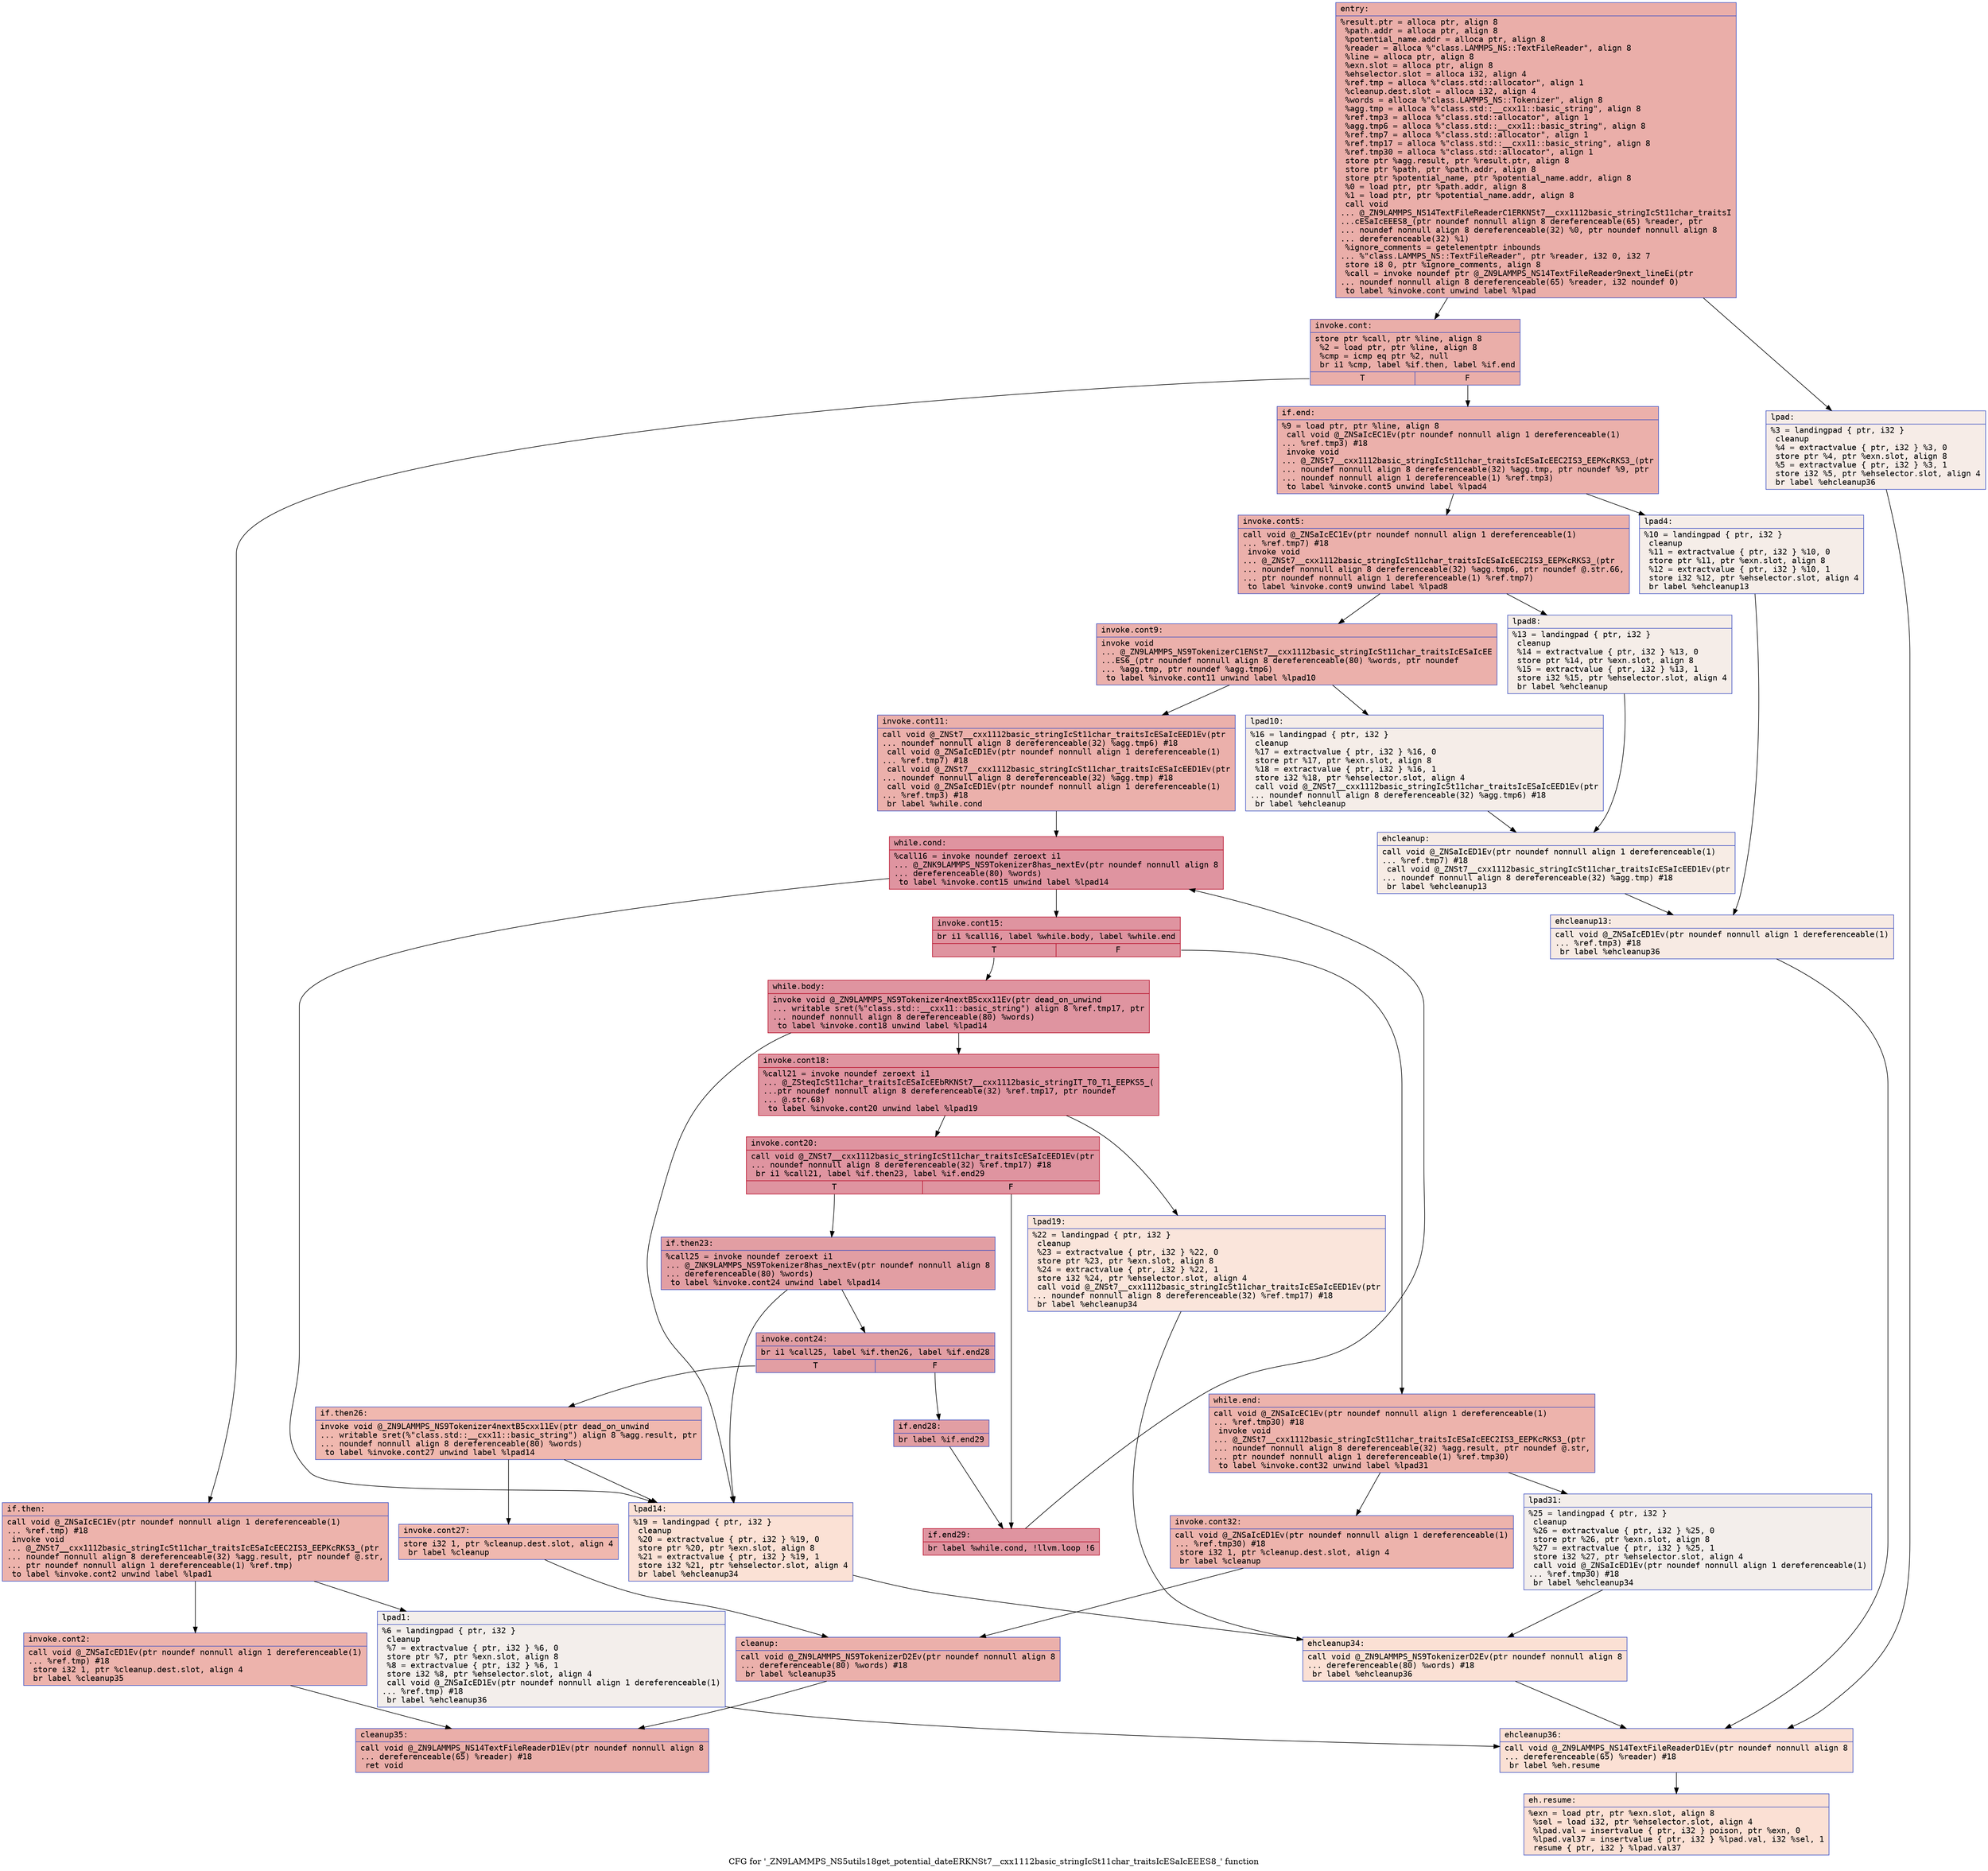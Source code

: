 digraph "CFG for '_ZN9LAMMPS_NS5utils18get_potential_dateERKNSt7__cxx1112basic_stringIcSt11char_traitsIcESaIcEEES8_' function" {
	label="CFG for '_ZN9LAMMPS_NS5utils18get_potential_dateERKNSt7__cxx1112basic_stringIcSt11char_traitsIcESaIcEEES8_' function";

	Node0x55841672bdb0 [shape=record,color="#3d50c3ff", style=filled, fillcolor="#d0473d70" fontname="Courier",label="{entry:\l|  %result.ptr = alloca ptr, align 8\l  %path.addr = alloca ptr, align 8\l  %potential_name.addr = alloca ptr, align 8\l  %reader = alloca %\"class.LAMMPS_NS::TextFileReader\", align 8\l  %line = alloca ptr, align 8\l  %exn.slot = alloca ptr, align 8\l  %ehselector.slot = alloca i32, align 4\l  %ref.tmp = alloca %\"class.std::allocator\", align 1\l  %cleanup.dest.slot = alloca i32, align 4\l  %words = alloca %\"class.LAMMPS_NS::Tokenizer\", align 8\l  %agg.tmp = alloca %\"class.std::__cxx11::basic_string\", align 8\l  %ref.tmp3 = alloca %\"class.std::allocator\", align 1\l  %agg.tmp6 = alloca %\"class.std::__cxx11::basic_string\", align 8\l  %ref.tmp7 = alloca %\"class.std::allocator\", align 1\l  %ref.tmp17 = alloca %\"class.std::__cxx11::basic_string\", align 8\l  %ref.tmp30 = alloca %\"class.std::allocator\", align 1\l  store ptr %agg.result, ptr %result.ptr, align 8\l  store ptr %path, ptr %path.addr, align 8\l  store ptr %potential_name, ptr %potential_name.addr, align 8\l  %0 = load ptr, ptr %path.addr, align 8\l  %1 = load ptr, ptr %potential_name.addr, align 8\l  call void\l... @_ZN9LAMMPS_NS14TextFileReaderC1ERKNSt7__cxx1112basic_stringIcSt11char_traitsI\l...cESaIcEEES8_(ptr noundef nonnull align 8 dereferenceable(65) %reader, ptr\l... noundef nonnull align 8 dereferenceable(32) %0, ptr noundef nonnull align 8\l... dereferenceable(32) %1)\l  %ignore_comments = getelementptr inbounds\l... %\"class.LAMMPS_NS::TextFileReader\", ptr %reader, i32 0, i32 7\l  store i8 0, ptr %ignore_comments, align 8\l  %call = invoke noundef ptr @_ZN9LAMMPS_NS14TextFileReader9next_lineEi(ptr\l... noundef nonnull align 8 dereferenceable(65) %reader, i32 noundef 0)\l          to label %invoke.cont unwind label %lpad\l}"];
	Node0x55841672bdb0 -> Node0x55841672d0a0[tooltip="entry -> invoke.cont\nProbability 100.00%" ];
	Node0x55841672bdb0 -> Node0x55841672d0f0[tooltip="entry -> lpad\nProbability 0.00%" ];
	Node0x55841672d0a0 [shape=record,color="#3d50c3ff", style=filled, fillcolor="#d0473d70" fontname="Courier",label="{invoke.cont:\l|  store ptr %call, ptr %line, align 8\l  %2 = load ptr, ptr %line, align 8\l  %cmp = icmp eq ptr %2, null\l  br i1 %cmp, label %if.then, label %if.end\l|{<s0>T|<s1>F}}"];
	Node0x55841672d0a0:s0 -> Node0x55841672c400[tooltip="invoke.cont -> if.then\nProbability 37.50%" ];
	Node0x55841672d0a0:s1 -> Node0x55841672c470[tooltip="invoke.cont -> if.end\nProbability 62.50%" ];
	Node0x55841672c400 [shape=record,color="#3d50c3ff", style=filled, fillcolor="#d6524470" fontname="Courier",label="{if.then:\l|  call void @_ZNSaIcEC1Ev(ptr noundef nonnull align 1 dereferenceable(1)\l... %ref.tmp) #18\l  invoke void\l... @_ZNSt7__cxx1112basic_stringIcSt11char_traitsIcESaIcEEC2IS3_EEPKcRKS3_(ptr\l... noundef nonnull align 8 dereferenceable(32) %agg.result, ptr noundef @.str,\l... ptr noundef nonnull align 1 dereferenceable(1) %ref.tmp)\l          to label %invoke.cont2 unwind label %lpad1\l}"];
	Node0x55841672c400 -> Node0x55841672d980[tooltip="if.then -> invoke.cont2\nProbability 100.00%" ];
	Node0x55841672c400 -> Node0x55841672d9d0[tooltip="if.then -> lpad1\nProbability 0.00%" ];
	Node0x55841672d980 [shape=record,color="#3d50c3ff", style=filled, fillcolor="#d6524470" fontname="Courier",label="{invoke.cont2:\l|  call void @_ZNSaIcED1Ev(ptr noundef nonnull align 1 dereferenceable(1)\l... %ref.tmp) #18\l  store i32 1, ptr %cleanup.dest.slot, align 4\l  br label %cleanup35\l}"];
	Node0x55841672d980 -> Node0x55841672dd70[tooltip="invoke.cont2 -> cleanup35\nProbability 100.00%" ];
	Node0x55841672d0f0 [shape=record,color="#3d50c3ff", style=filled, fillcolor="#ead5c970" fontname="Courier",label="{lpad:\l|  %3 = landingpad \{ ptr, i32 \}\l          cleanup\l  %4 = extractvalue \{ ptr, i32 \} %3, 0\l  store ptr %4, ptr %exn.slot, align 8\l  %5 = extractvalue \{ ptr, i32 \} %3, 1\l  store i32 %5, ptr %ehselector.slot, align 4\l  br label %ehcleanup36\l}"];
	Node0x55841672d0f0 -> Node0x55841672e020[tooltip="lpad -> ehcleanup36\nProbability 100.00%" ];
	Node0x55841672d9d0 [shape=record,color="#3d50c3ff", style=filled, fillcolor="#e5d8d170" fontname="Courier",label="{lpad1:\l|  %6 = landingpad \{ ptr, i32 \}\l          cleanup\l  %7 = extractvalue \{ ptr, i32 \} %6, 0\l  store ptr %7, ptr %exn.slot, align 8\l  %8 = extractvalue \{ ptr, i32 \} %6, 1\l  store i32 %8, ptr %ehselector.slot, align 4\l  call void @_ZNSaIcED1Ev(ptr noundef nonnull align 1 dereferenceable(1)\l... %ref.tmp) #18\l  br label %ehcleanup36\l}"];
	Node0x55841672d9d0 -> Node0x55841672e020[tooltip="lpad1 -> ehcleanup36\nProbability 100.00%" ];
	Node0x55841672c470 [shape=record,color="#3d50c3ff", style=filled, fillcolor="#d24b4070" fontname="Courier",label="{if.end:\l|  %9 = load ptr, ptr %line, align 8\l  call void @_ZNSaIcEC1Ev(ptr noundef nonnull align 1 dereferenceable(1)\l... %ref.tmp3) #18\l  invoke void\l... @_ZNSt7__cxx1112basic_stringIcSt11char_traitsIcESaIcEEC2IS3_EEPKcRKS3_(ptr\l... noundef nonnull align 8 dereferenceable(32) %agg.tmp, ptr noundef %9, ptr\l... noundef nonnull align 1 dereferenceable(1) %ref.tmp3)\l          to label %invoke.cont5 unwind label %lpad4\l}"];
	Node0x55841672c470 -> Node0x55841672e710[tooltip="if.end -> invoke.cont5\nProbability 100.00%" ];
	Node0x55841672c470 -> Node0x55841672e760[tooltip="if.end -> lpad4\nProbability 0.00%" ];
	Node0x55841672e710 [shape=record,color="#3d50c3ff", style=filled, fillcolor="#d24b4070" fontname="Courier",label="{invoke.cont5:\l|  call void @_ZNSaIcEC1Ev(ptr noundef nonnull align 1 dereferenceable(1)\l... %ref.tmp7) #18\l  invoke void\l... @_ZNSt7__cxx1112basic_stringIcSt11char_traitsIcESaIcEEC2IS3_EEPKcRKS3_(ptr\l... noundef nonnull align 8 dereferenceable(32) %agg.tmp6, ptr noundef @.str.66,\l... ptr noundef nonnull align 1 dereferenceable(1) %ref.tmp7)\l          to label %invoke.cont9 unwind label %lpad8\l}"];
	Node0x55841672e710 -> Node0x55841672ea80[tooltip="invoke.cont5 -> invoke.cont9\nProbability 100.00%" ];
	Node0x55841672e710 -> Node0x55841672ead0[tooltip="invoke.cont5 -> lpad8\nProbability 0.00%" ];
	Node0x55841672ea80 [shape=record,color="#3d50c3ff", style=filled, fillcolor="#d24b4070" fontname="Courier",label="{invoke.cont9:\l|  invoke void\l... @_ZN9LAMMPS_NS9TokenizerC1ENSt7__cxx1112basic_stringIcSt11char_traitsIcESaIcEE\l...ES6_(ptr noundef nonnull align 8 dereferenceable(80) %words, ptr noundef\l... %agg.tmp, ptr noundef %agg.tmp6)\l          to label %invoke.cont11 unwind label %lpad10\l}"];
	Node0x55841672ea80 -> Node0x55841672ea30[tooltip="invoke.cont9 -> invoke.cont11\nProbability 100.00%" ];
	Node0x55841672ea80 -> Node0x55841672ed00[tooltip="invoke.cont9 -> lpad10\nProbability 0.00%" ];
	Node0x55841672ea30 [shape=record,color="#3d50c3ff", style=filled, fillcolor="#d24b4070" fontname="Courier",label="{invoke.cont11:\l|  call void @_ZNSt7__cxx1112basic_stringIcSt11char_traitsIcESaIcEED1Ev(ptr\l... noundef nonnull align 8 dereferenceable(32) %agg.tmp6) #18\l  call void @_ZNSaIcED1Ev(ptr noundef nonnull align 1 dereferenceable(1)\l... %ref.tmp7) #18\l  call void @_ZNSt7__cxx1112basic_stringIcSt11char_traitsIcESaIcEED1Ev(ptr\l... noundef nonnull align 8 dereferenceable(32) %agg.tmp) #18\l  call void @_ZNSaIcED1Ev(ptr noundef nonnull align 1 dereferenceable(1)\l... %ref.tmp3) #18\l  br label %while.cond\l}"];
	Node0x55841672ea30 -> Node0x55841672f3f0[tooltip="invoke.cont11 -> while.cond\nProbability 100.00%" ];
	Node0x55841672f3f0 [shape=record,color="#b70d28ff", style=filled, fillcolor="#b70d2870" fontname="Courier",label="{while.cond:\l|  %call16 = invoke noundef zeroext i1\l... @_ZNK9LAMMPS_NS9Tokenizer8has_nextEv(ptr noundef nonnull align 8\l... dereferenceable(80) %words)\l          to label %invoke.cont15 unwind label %lpad14\l}"];
	Node0x55841672f3f0 -> Node0x55841672f4e0[tooltip="while.cond -> invoke.cont15\nProbability 100.00%" ];
	Node0x55841672f3f0 -> Node0x55841672f560[tooltip="while.cond -> lpad14\nProbability 0.00%" ];
	Node0x55841672f4e0 [shape=record,color="#b70d28ff", style=filled, fillcolor="#b70d2870" fontname="Courier",label="{invoke.cont15:\l|  br i1 %call16, label %while.body, label %while.end\l|{<s0>T|<s1>F}}"];
	Node0x55841672f4e0:s0 -> Node0x55841672f6d0[tooltip="invoke.cont15 -> while.body\nProbability 96.88%" ];
	Node0x55841672f4e0:s1 -> Node0x55841672f720[tooltip="invoke.cont15 -> while.end\nProbability 3.12%" ];
	Node0x55841672f6d0 [shape=record,color="#b70d28ff", style=filled, fillcolor="#b70d2870" fontname="Courier",label="{while.body:\l|  invoke void @_ZN9LAMMPS_NS9Tokenizer4nextB5cxx11Ev(ptr dead_on_unwind\l... writable sret(%\"class.std::__cxx11::basic_string\") align 8 %ref.tmp17, ptr\l... noundef nonnull align 8 dereferenceable(80) %words)\l          to label %invoke.cont18 unwind label %lpad14\l}"];
	Node0x55841672f6d0 -> Node0x55841672f8e0[tooltip="while.body -> invoke.cont18\nProbability 100.00%" ];
	Node0x55841672f6d0 -> Node0x55841672f560[tooltip="while.body -> lpad14\nProbability 0.00%" ];
	Node0x55841672f8e0 [shape=record,color="#b70d28ff", style=filled, fillcolor="#b70d2870" fontname="Courier",label="{invoke.cont18:\l|  %call21 = invoke noundef zeroext i1\l... @_ZSteqIcSt11char_traitsIcESaIcEEbRKNSt7__cxx1112basic_stringIT_T0_T1_EEPKS5_(\l...ptr noundef nonnull align 8 dereferenceable(32) %ref.tmp17, ptr noundef\l... @.str.68)\l          to label %invoke.cont20 unwind label %lpad19\l}"];
	Node0x55841672f8e0 -> Node0x558416730010[tooltip="invoke.cont18 -> invoke.cont20\nProbability 100.00%" ];
	Node0x55841672f8e0 -> Node0x5584167300c0[tooltip="invoke.cont18 -> lpad19\nProbability 0.00%" ];
	Node0x558416730010 [shape=record,color="#b70d28ff", style=filled, fillcolor="#b70d2870" fontname="Courier",label="{invoke.cont20:\l|  call void @_ZNSt7__cxx1112basic_stringIcSt11char_traitsIcESaIcEED1Ev(ptr\l... noundef nonnull align 8 dereferenceable(32) %ref.tmp17) #18\l  br i1 %call21, label %if.then23, label %if.end29\l|{<s0>T|<s1>F}}"];
	Node0x558416730010:s0 -> Node0x558416730340[tooltip="invoke.cont20 -> if.then23\nProbability 50.00%" ];
	Node0x558416730010:s1 -> Node0x5584167304d0[tooltip="invoke.cont20 -> if.end29\nProbability 50.00%" ];
	Node0x558416730340 [shape=record,color="#3d50c3ff", style=filled, fillcolor="#be242e70" fontname="Courier",label="{if.then23:\l|  %call25 = invoke noundef zeroext i1\l... @_ZNK9LAMMPS_NS9Tokenizer8has_nextEv(ptr noundef nonnull align 8\l... dereferenceable(80) %words)\l          to label %invoke.cont24 unwind label %lpad14\l}"];
	Node0x558416730340 -> Node0x55841672d5c0[tooltip="if.then23 -> invoke.cont24\nProbability 100.00%" ];
	Node0x558416730340 -> Node0x55841672f560[tooltip="if.then23 -> lpad14\nProbability 0.00%" ];
	Node0x55841672d5c0 [shape=record,color="#3d50c3ff", style=filled, fillcolor="#be242e70" fontname="Courier",label="{invoke.cont24:\l|  br i1 %call25, label %if.then26, label %if.end28\l|{<s0>T|<s1>F}}"];
	Node0x55841672d5c0:s0 -> Node0x55841672d6c0[tooltip="invoke.cont24 -> if.then26\nProbability 3.12%" ];
	Node0x55841672d5c0:s1 -> Node0x55841672d710[tooltip="invoke.cont24 -> if.end28\nProbability 96.88%" ];
	Node0x55841672d6c0 [shape=record,color="#3d50c3ff", style=filled, fillcolor="#dc5d4a70" fontname="Courier",label="{if.then26:\l|  invoke void @_ZN9LAMMPS_NS9Tokenizer4nextB5cxx11Ev(ptr dead_on_unwind\l... writable sret(%\"class.std::__cxx11::basic_string\") align 8 %agg.result, ptr\l... noundef nonnull align 8 dereferenceable(80) %words)\l          to label %invoke.cont27 unwind label %lpad14\l}"];
	Node0x55841672d6c0 -> Node0x55841672d790[tooltip="if.then26 -> invoke.cont27\nProbability 100.00%" ];
	Node0x55841672d6c0 -> Node0x55841672f560[tooltip="if.then26 -> lpad14\nProbability 0.00%" ];
	Node0x55841672d790 [shape=record,color="#3d50c3ff", style=filled, fillcolor="#dc5d4a70" fontname="Courier",label="{invoke.cont27:\l|  store i32 1, ptr %cleanup.dest.slot, align 4\l  br label %cleanup\l}"];
	Node0x55841672d790 -> Node0x558416730e90[tooltip="invoke.cont27 -> cleanup\nProbability 100.00%" ];
	Node0x55841672e760 [shape=record,color="#3d50c3ff", style=filled, fillcolor="#e8d6cc70" fontname="Courier",label="{lpad4:\l|  %10 = landingpad \{ ptr, i32 \}\l          cleanup\l  %11 = extractvalue \{ ptr, i32 \} %10, 0\l  store ptr %11, ptr %exn.slot, align 8\l  %12 = extractvalue \{ ptr, i32 \} %10, 1\l  store i32 %12, ptr %ehselector.slot, align 4\l  br label %ehcleanup13\l}"];
	Node0x55841672e760 -> Node0x5584167311b0[tooltip="lpad4 -> ehcleanup13\nProbability 100.00%" ];
	Node0x55841672ead0 [shape=record,color="#3d50c3ff", style=filled, fillcolor="#e8d6cc70" fontname="Courier",label="{lpad8:\l|  %13 = landingpad \{ ptr, i32 \}\l          cleanup\l  %14 = extractvalue \{ ptr, i32 \} %13, 0\l  store ptr %14, ptr %exn.slot, align 8\l  %15 = extractvalue \{ ptr, i32 \} %13, 1\l  store i32 %15, ptr %ehselector.slot, align 4\l  br label %ehcleanup\l}"];
	Node0x55841672ead0 -> Node0x558416731550[tooltip="lpad8 -> ehcleanup\nProbability 100.00%" ];
	Node0x55841672ed00 [shape=record,color="#3d50c3ff", style=filled, fillcolor="#e8d6cc70" fontname="Courier",label="{lpad10:\l|  %16 = landingpad \{ ptr, i32 \}\l          cleanup\l  %17 = extractvalue \{ ptr, i32 \} %16, 0\l  store ptr %17, ptr %exn.slot, align 8\l  %18 = extractvalue \{ ptr, i32 \} %16, 1\l  store i32 %18, ptr %ehselector.slot, align 4\l  call void @_ZNSt7__cxx1112basic_stringIcSt11char_traitsIcESaIcEED1Ev(ptr\l... noundef nonnull align 8 dereferenceable(32) %agg.tmp6) #18\l  br label %ehcleanup\l}"];
	Node0x55841672ed00 -> Node0x558416731550[tooltip="lpad10 -> ehcleanup\nProbability 100.00%" ];
	Node0x558416731550 [shape=record,color="#3d50c3ff", style=filled, fillcolor="#ecd3c570" fontname="Courier",label="{ehcleanup:\l|  call void @_ZNSaIcED1Ev(ptr noundef nonnull align 1 dereferenceable(1)\l... %ref.tmp7) #18\l  call void @_ZNSt7__cxx1112basic_stringIcSt11char_traitsIcESaIcEED1Ev(ptr\l... noundef nonnull align 8 dereferenceable(32) %agg.tmp) #18\l  br label %ehcleanup13\l}"];
	Node0x558416731550 -> Node0x5584167311b0[tooltip="ehcleanup -> ehcleanup13\nProbability 100.00%" ];
	Node0x5584167311b0 [shape=record,color="#3d50c3ff", style=filled, fillcolor="#eed0c070" fontname="Courier",label="{ehcleanup13:\l|  call void @_ZNSaIcED1Ev(ptr noundef nonnull align 1 dereferenceable(1)\l... %ref.tmp3) #18\l  br label %ehcleanup36\l}"];
	Node0x5584167311b0 -> Node0x55841672e020[tooltip="ehcleanup13 -> ehcleanup36\nProbability 100.00%" ];
	Node0x55841672f560 [shape=record,color="#3d50c3ff", style=filled, fillcolor="#f7bca170" fontname="Courier",label="{lpad14:\l|  %19 = landingpad \{ ptr, i32 \}\l          cleanup\l  %20 = extractvalue \{ ptr, i32 \} %19, 0\l  store ptr %20, ptr %exn.slot, align 8\l  %21 = extractvalue \{ ptr, i32 \} %19, 1\l  store i32 %21, ptr %ehselector.slot, align 4\l  br label %ehcleanup34\l}"];
	Node0x55841672f560 -> Node0x558416732130[tooltip="lpad14 -> ehcleanup34\nProbability 100.00%" ];
	Node0x5584167300c0 [shape=record,color="#3d50c3ff", style=filled, fillcolor="#f4c5ad70" fontname="Courier",label="{lpad19:\l|  %22 = landingpad \{ ptr, i32 \}\l          cleanup\l  %23 = extractvalue \{ ptr, i32 \} %22, 0\l  store ptr %23, ptr %exn.slot, align 8\l  %24 = extractvalue \{ ptr, i32 \} %22, 1\l  store i32 %24, ptr %ehselector.slot, align 4\l  call void @_ZNSt7__cxx1112basic_stringIcSt11char_traitsIcESaIcEED1Ev(ptr\l... noundef nonnull align 8 dereferenceable(32) %ref.tmp17) #18\l  br label %ehcleanup34\l}"];
	Node0x5584167300c0 -> Node0x558416732130[tooltip="lpad19 -> ehcleanup34\nProbability 100.00%" ];
	Node0x55841672d710 [shape=record,color="#3d50c3ff", style=filled, fillcolor="#be242e70" fontname="Courier",label="{if.end28:\l|  br label %if.end29\l}"];
	Node0x55841672d710 -> Node0x5584167304d0[tooltip="if.end28 -> if.end29\nProbability 100.00%" ];
	Node0x5584167304d0 [shape=record,color="#b70d28ff", style=filled, fillcolor="#b70d2870" fontname="Courier",label="{if.end29:\l|  br label %while.cond, !llvm.loop !6\l}"];
	Node0x5584167304d0 -> Node0x55841672f3f0[tooltip="if.end29 -> while.cond\nProbability 100.00%" ];
	Node0x55841672f720 [shape=record,color="#3d50c3ff", style=filled, fillcolor="#d6524470" fontname="Courier",label="{while.end:\l|  call void @_ZNSaIcEC1Ev(ptr noundef nonnull align 1 dereferenceable(1)\l... %ref.tmp30) #18\l  invoke void\l... @_ZNSt7__cxx1112basic_stringIcSt11char_traitsIcESaIcEEC2IS3_EEPKcRKS3_(ptr\l... noundef nonnull align 8 dereferenceable(32) %agg.result, ptr noundef @.str,\l... ptr noundef nonnull align 1 dereferenceable(1) %ref.tmp30)\l          to label %invoke.cont32 unwind label %lpad31\l}"];
	Node0x55841672f720 -> Node0x558416732990[tooltip="while.end -> invoke.cont32\nProbability 100.00%" ];
	Node0x55841672f720 -> Node0x5584167329e0[tooltip="while.end -> lpad31\nProbability 0.00%" ];
	Node0x558416732990 [shape=record,color="#3d50c3ff", style=filled, fillcolor="#d6524470" fontname="Courier",label="{invoke.cont32:\l|  call void @_ZNSaIcED1Ev(ptr noundef nonnull align 1 dereferenceable(1)\l... %ref.tmp30) #18\l  store i32 1, ptr %cleanup.dest.slot, align 4\l  br label %cleanup\l}"];
	Node0x558416732990 -> Node0x558416730e90[tooltip="invoke.cont32 -> cleanup\nProbability 100.00%" ];
	Node0x5584167329e0 [shape=record,color="#3d50c3ff", style=filled, fillcolor="#e5d8d170" fontname="Courier",label="{lpad31:\l|  %25 = landingpad \{ ptr, i32 \}\l          cleanup\l  %26 = extractvalue \{ ptr, i32 \} %25, 0\l  store ptr %26, ptr %exn.slot, align 8\l  %27 = extractvalue \{ ptr, i32 \} %25, 1\l  store i32 %27, ptr %ehselector.slot, align 4\l  call void @_ZNSaIcED1Ev(ptr noundef nonnull align 1 dereferenceable(1)\l... %ref.tmp30) #18\l  br label %ehcleanup34\l}"];
	Node0x5584167329e0 -> Node0x558416732130[tooltip="lpad31 -> ehcleanup34\nProbability 100.00%" ];
	Node0x558416730e90 [shape=record,color="#3d50c3ff", style=filled, fillcolor="#d24b4070" fontname="Courier",label="{cleanup:\l|  call void @_ZN9LAMMPS_NS9TokenizerD2Ev(ptr noundef nonnull align 8\l... dereferenceable(80) %words) #18\l  br label %cleanup35\l}"];
	Node0x558416730e90 -> Node0x55841672dd70[tooltip="cleanup -> cleanup35\nProbability 100.00%" ];
	Node0x558416732130 [shape=record,color="#3d50c3ff", style=filled, fillcolor="#f7b99e70" fontname="Courier",label="{ehcleanup34:\l|  call void @_ZN9LAMMPS_NS9TokenizerD2Ev(ptr noundef nonnull align 8\l... dereferenceable(80) %words) #18\l  br label %ehcleanup36\l}"];
	Node0x558416732130 -> Node0x55841672e020[tooltip="ehcleanup34 -> ehcleanup36\nProbability 100.00%" ];
	Node0x55841672dd70 [shape=record,color="#3d50c3ff", style=filled, fillcolor="#d0473d70" fontname="Courier",label="{cleanup35:\l|  call void @_ZN9LAMMPS_NS14TextFileReaderD1Ev(ptr noundef nonnull align 8\l... dereferenceable(65) %reader) #18\l  ret void\l}"];
	Node0x55841672e020 [shape=record,color="#3d50c3ff", style=filled, fillcolor="#f7b99e70" fontname="Courier",label="{ehcleanup36:\l|  call void @_ZN9LAMMPS_NS14TextFileReaderD1Ev(ptr noundef nonnull align 8\l... dereferenceable(65) %reader) #18\l  br label %eh.resume\l}"];
	Node0x55841672e020 -> Node0x558416733810[tooltip="ehcleanup36 -> eh.resume\nProbability 100.00%" ];
	Node0x558416733810 [shape=record,color="#3d50c3ff", style=filled, fillcolor="#f7b99e70" fontname="Courier",label="{eh.resume:\l|  %exn = load ptr, ptr %exn.slot, align 8\l  %sel = load i32, ptr %ehselector.slot, align 4\l  %lpad.val = insertvalue \{ ptr, i32 \} poison, ptr %exn, 0\l  %lpad.val37 = insertvalue \{ ptr, i32 \} %lpad.val, i32 %sel, 1\l  resume \{ ptr, i32 \} %lpad.val37\l}"];
}
